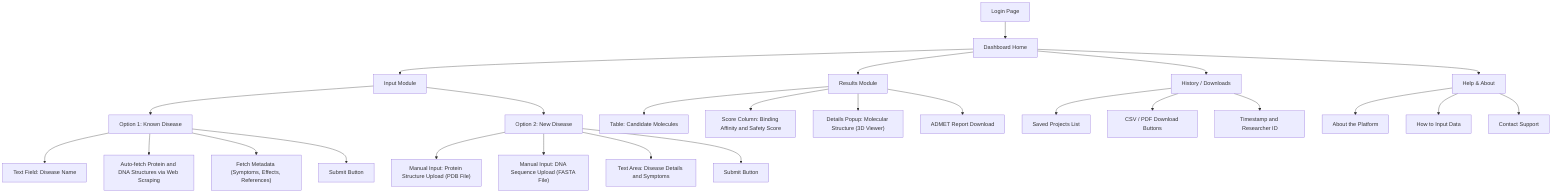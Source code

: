 flowchart TD
    A["Login Page"] --> B["Dashboard Home"]

    B --> C["Input Module"]
    B --> D["Results Module"]
    B --> E["History / Downloads"]
    B --> F["Help & About"]

    %% Input Module
    C --> C1["Option 1: Known Disease"]
    C --> C2["Option 2: New Disease"]

    C1 --> C1a["Text Field: Disease Name"]
    C1 --> C1b["Auto-fetch Protein and DNA Structures via Web Scraping"]
    C1 --> C1c["Fetch Metadata (Symptoms, Effects, References)"]
    C1 --> Submit1["Submit Button"]

    C2 --> C2a["Manual Input: Protein Structure Upload (PDB File)"]
    C2 --> C2b["Manual Input: DNA Sequence Upload (FASTA File)"]
    C2 --> C2c["Text Area: Disease Details and Symptoms"]
    C2 --> Submit2["Submit Button"]

    %% Results Module
    D --> D1["Table: Candidate Molecules"]
    D --> D2["Score Column: Binding Affinity and Safety Score"]
    D --> D3["Details Popup: Molecular Structure (3D Viewer)"]
    D --> D4["ADMET Report Download"]

    %% History / Downloads
    E --> E1["Saved Projects List"]
    E --> E2["CSV / PDF Download Buttons"]
    E --> E3["Timestamp and Researcher ID"]

    %% Help
    F --> F1["About the Platform"]
    F --> F2["How to Input Data"]
    F --> F3["Contact Support"]